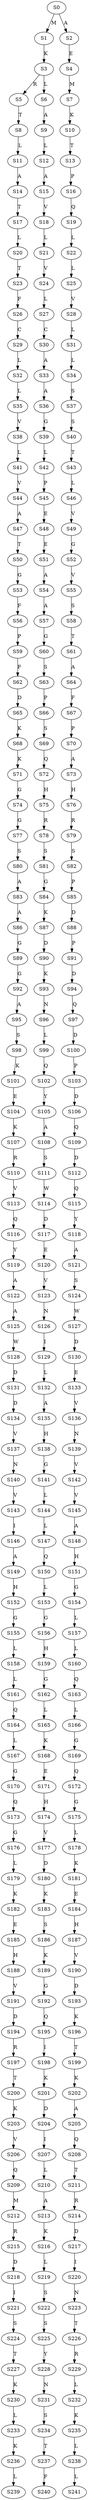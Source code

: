 strict digraph  {
	S0 -> S1 [ label = M ];
	S0 -> S2 [ label = A ];
	S1 -> S3 [ label = K ];
	S2 -> S4 [ label = E ];
	S3 -> S5 [ label = R ];
	S3 -> S6 [ label = L ];
	S4 -> S7 [ label = M ];
	S5 -> S8 [ label = T ];
	S6 -> S9 [ label = A ];
	S7 -> S10 [ label = K ];
	S8 -> S11 [ label = L ];
	S9 -> S12 [ label = L ];
	S10 -> S13 [ label = T ];
	S11 -> S14 [ label = A ];
	S12 -> S15 [ label = A ];
	S13 -> S16 [ label = P ];
	S14 -> S17 [ label = T ];
	S15 -> S18 [ label = V ];
	S16 -> S19 [ label = Q ];
	S17 -> S20 [ label = L ];
	S18 -> S21 [ label = L ];
	S19 -> S22 [ label = L ];
	S20 -> S23 [ label = T ];
	S21 -> S24 [ label = V ];
	S22 -> S25 [ label = L ];
	S23 -> S26 [ label = F ];
	S24 -> S27 [ label = L ];
	S25 -> S28 [ label = V ];
	S26 -> S29 [ label = C ];
	S27 -> S30 [ label = C ];
	S28 -> S31 [ label = L ];
	S29 -> S32 [ label = L ];
	S30 -> S33 [ label = A ];
	S31 -> S34 [ label = L ];
	S32 -> S35 [ label = L ];
	S33 -> S36 [ label = A ];
	S34 -> S37 [ label = S ];
	S35 -> S38 [ label = V ];
	S36 -> S39 [ label = G ];
	S37 -> S40 [ label = S ];
	S38 -> S41 [ label = L ];
	S39 -> S42 [ label = L ];
	S40 -> S43 [ label = T ];
	S41 -> S44 [ label = V ];
	S42 -> S45 [ label = P ];
	S43 -> S46 [ label = L ];
	S44 -> S47 [ label = A ];
	S45 -> S48 [ label = E ];
	S46 -> S49 [ label = V ];
	S47 -> S50 [ label = T ];
	S48 -> S51 [ label = E ];
	S49 -> S52 [ label = G ];
	S50 -> S53 [ label = G ];
	S51 -> S54 [ label = A ];
	S52 -> S55 [ label = V ];
	S53 -> S56 [ label = F ];
	S54 -> S57 [ label = A ];
	S55 -> S58 [ label = S ];
	S56 -> S59 [ label = P ];
	S57 -> S60 [ label = G ];
	S58 -> S61 [ label = T ];
	S59 -> S62 [ label = F ];
	S60 -> S63 [ label = S ];
	S61 -> S64 [ label = A ];
	S62 -> S65 [ label = D ];
	S63 -> S66 [ label = P ];
	S64 -> S67 [ label = F ];
	S65 -> S68 [ label = K ];
	S66 -> S69 [ label = S ];
	S67 -> S70 [ label = P ];
	S68 -> S71 [ label = K ];
	S69 -> S72 [ label = Q ];
	S70 -> S73 [ label = A ];
	S71 -> S74 [ label = G ];
	S72 -> S75 [ label = H ];
	S73 -> S76 [ label = H ];
	S74 -> S77 [ label = G ];
	S75 -> S78 [ label = R ];
	S76 -> S79 [ label = R ];
	S77 -> S80 [ label = S ];
	S78 -> S81 [ label = S ];
	S79 -> S82 [ label = S ];
	S80 -> S83 [ label = A ];
	S81 -> S84 [ label = G ];
	S82 -> S85 [ label = P ];
	S83 -> S86 [ label = A ];
	S84 -> S87 [ label = K ];
	S85 -> S88 [ label = D ];
	S86 -> S89 [ label = G ];
	S87 -> S90 [ label = D ];
	S88 -> S91 [ label = P ];
	S89 -> S92 [ label = G ];
	S90 -> S93 [ label = K ];
	S91 -> S94 [ label = D ];
	S92 -> S95 [ label = A ];
	S93 -> S96 [ label = N ];
	S94 -> S97 [ label = Q ];
	S95 -> S98 [ label = S ];
	S96 -> S99 [ label = L ];
	S97 -> S100 [ label = D ];
	S98 -> S101 [ label = K ];
	S99 -> S102 [ label = Q ];
	S100 -> S103 [ label = P ];
	S101 -> S104 [ label = E ];
	S102 -> S105 [ label = Y ];
	S103 -> S106 [ label = D ];
	S104 -> S107 [ label = K ];
	S105 -> S108 [ label = A ];
	S106 -> S109 [ label = Q ];
	S107 -> S110 [ label = R ];
	S108 -> S111 [ label = S ];
	S109 -> S112 [ label = D ];
	S110 -> S113 [ label = V ];
	S111 -> S114 [ label = W ];
	S112 -> S115 [ label = Q ];
	S113 -> S116 [ label = Q ];
	S114 -> S117 [ label = D ];
	S115 -> S118 [ label = Y ];
	S116 -> S119 [ label = Y ];
	S117 -> S120 [ label = E ];
	S118 -> S121 [ label = A ];
	S119 -> S122 [ label = A ];
	S120 -> S123 [ label = V ];
	S121 -> S124 [ label = S ];
	S122 -> S125 [ label = A ];
	S123 -> S126 [ label = N ];
	S124 -> S127 [ label = W ];
	S125 -> S128 [ label = W ];
	S126 -> S129 [ label = I ];
	S127 -> S130 [ label = D ];
	S128 -> S131 [ label = D ];
	S129 -> S132 [ label = L ];
	S130 -> S133 [ label = E ];
	S131 -> S134 [ label = D ];
	S132 -> S135 [ label = A ];
	S133 -> S136 [ label = V ];
	S134 -> S137 [ label = V ];
	S135 -> S138 [ label = H ];
	S136 -> S139 [ label = N ];
	S137 -> S140 [ label = N ];
	S138 -> S141 [ label = G ];
	S139 -> S142 [ label = V ];
	S140 -> S143 [ label = V ];
	S141 -> S144 [ label = L ];
	S142 -> S145 [ label = V ];
	S143 -> S146 [ label = I ];
	S144 -> S147 [ label = L ];
	S145 -> S148 [ label = A ];
	S146 -> S149 [ label = A ];
	S147 -> S150 [ label = Q ];
	S148 -> S151 [ label = H ];
	S149 -> S152 [ label = H ];
	S150 -> S153 [ label = L ];
	S151 -> S154 [ label = G ];
	S152 -> S155 [ label = G ];
	S153 -> S156 [ label = G ];
	S154 -> S157 [ label = L ];
	S155 -> S158 [ label = L ];
	S156 -> S159 [ label = H ];
	S157 -> S160 [ label = L ];
	S158 -> S161 [ label = L ];
	S159 -> S162 [ label = G ];
	S160 -> S163 [ label = Q ];
	S161 -> S164 [ label = Q ];
	S162 -> S165 [ label = L ];
	S163 -> S166 [ label = L ];
	S164 -> S167 [ label = L ];
	S165 -> S168 [ label = K ];
	S166 -> S169 [ label = G ];
	S167 -> S170 [ label = G ];
	S168 -> S171 [ label = E ];
	S169 -> S172 [ label = Q ];
	S170 -> S173 [ label = Q ];
	S171 -> S174 [ label = H ];
	S172 -> S175 [ label = G ];
	S173 -> S176 [ label = G ];
	S174 -> S177 [ label = V ];
	S175 -> S178 [ label = L ];
	S176 -> S179 [ label = L ];
	S177 -> S180 [ label = D ];
	S178 -> S181 [ label = K ];
	S179 -> S182 [ label = K ];
	S180 -> S183 [ label = K ];
	S181 -> S184 [ label = E ];
	S182 -> S185 [ label = E ];
	S183 -> S186 [ label = S ];
	S184 -> S187 [ label = H ];
	S185 -> S188 [ label = H ];
	S186 -> S189 [ label = K ];
	S187 -> S190 [ label = V ];
	S188 -> S191 [ label = V ];
	S189 -> S192 [ label = G ];
	S190 -> S193 [ label = D ];
	S191 -> S194 [ label = D ];
	S192 -> S195 [ label = Q ];
	S193 -> S196 [ label = K ];
	S194 -> S197 [ label = R ];
	S195 -> S198 [ label = I ];
	S196 -> S199 [ label = T ];
	S197 -> S200 [ label = T ];
	S198 -> S201 [ label = K ];
	S199 -> S202 [ label = K ];
	S200 -> S203 [ label = K ];
	S201 -> S204 [ label = D ];
	S202 -> S205 [ label = A ];
	S203 -> S206 [ label = V ];
	S204 -> S207 [ label = I ];
	S205 -> S208 [ label = Q ];
	S206 -> S209 [ label = Q ];
	S207 -> S210 [ label = L ];
	S208 -> S211 [ label = T ];
	S209 -> S212 [ label = M ];
	S210 -> S213 [ label = A ];
	S211 -> S214 [ label = R ];
	S212 -> S215 [ label = R ];
	S213 -> S216 [ label = K ];
	S214 -> S217 [ label = D ];
	S215 -> S218 [ label = D ];
	S216 -> S219 [ label = L ];
	S217 -> S220 [ label = I ];
	S218 -> S221 [ label = I ];
	S219 -> S222 [ label = S ];
	S220 -> S223 [ label = N ];
	S221 -> S224 [ label = S ];
	S222 -> S225 [ label = S ];
	S223 -> S226 [ label = T ];
	S224 -> S227 [ label = T ];
	S225 -> S228 [ label = Y ];
	S226 -> S229 [ label = R ];
	S227 -> S230 [ label = K ];
	S228 -> S231 [ label = N ];
	S229 -> S232 [ label = L ];
	S230 -> S233 [ label = L ];
	S231 -> S234 [ label = S ];
	S232 -> S235 [ label = K ];
	S233 -> S236 [ label = K ];
	S234 -> S237 [ label = T ];
	S235 -> S238 [ label = L ];
	S236 -> S239 [ label = L ];
	S237 -> S240 [ label = F ];
	S238 -> S241 [ label = L ];
}
